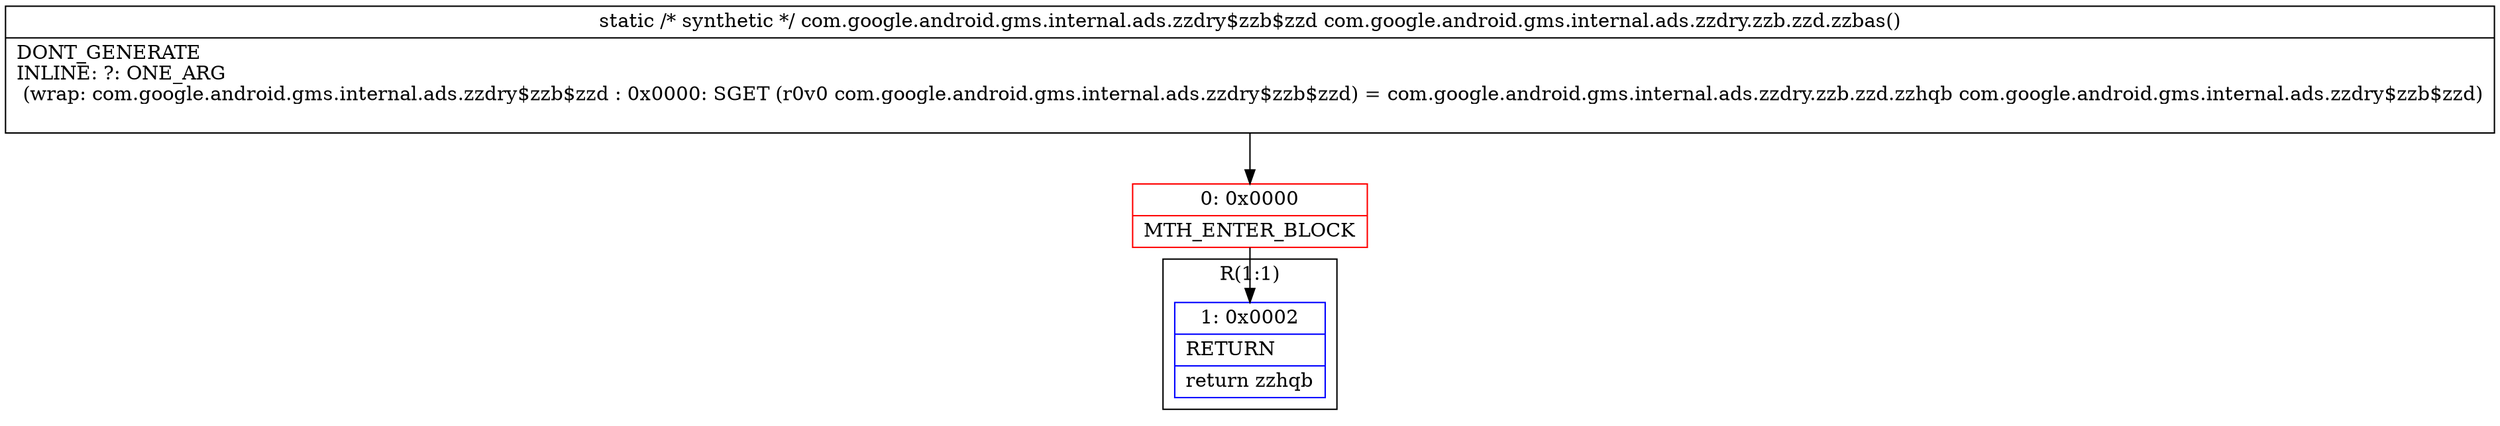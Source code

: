 digraph "CFG forcom.google.android.gms.internal.ads.zzdry.zzb.zzd.zzbas()Lcom\/google\/android\/gms\/internal\/ads\/zzdry$zzb$zzd;" {
subgraph cluster_Region_1027221317 {
label = "R(1:1)";
node [shape=record,color=blue];
Node_1 [shape=record,label="{1\:\ 0x0002|RETURN\l|return zzhqb\l}"];
}
Node_0 [shape=record,color=red,label="{0\:\ 0x0000|MTH_ENTER_BLOCK\l}"];
MethodNode[shape=record,label="{static \/* synthetic *\/ com.google.android.gms.internal.ads.zzdry$zzb$zzd com.google.android.gms.internal.ads.zzdry.zzb.zzd.zzbas()  | DONT_GENERATE\lINLINE: ?: ONE_ARG  \l  (wrap: com.google.android.gms.internal.ads.zzdry$zzb$zzd : 0x0000: SGET  (r0v0 com.google.android.gms.internal.ads.zzdry$zzb$zzd) =  com.google.android.gms.internal.ads.zzdry.zzb.zzd.zzhqb com.google.android.gms.internal.ads.zzdry$zzb$zzd)\l\l}"];
MethodNode -> Node_0;
Node_0 -> Node_1;
}

